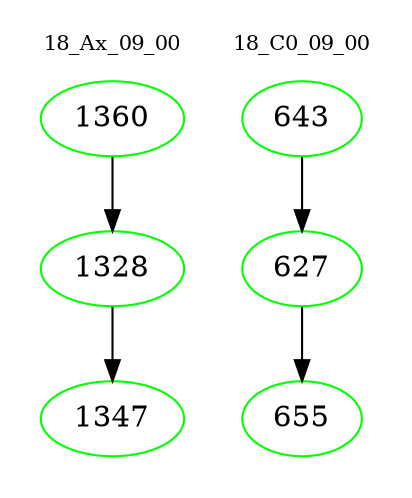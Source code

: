 digraph{
subgraph cluster_0 {
color = white
label = "18_Ax_09_00";
fontsize=10;
T0_1360 [label="1360", color="green"]
T0_1360 -> T0_1328 [color="black"]
T0_1328 [label="1328", color="green"]
T0_1328 -> T0_1347 [color="black"]
T0_1347 [label="1347", color="green"]
}
subgraph cluster_1 {
color = white
label = "18_C0_09_00";
fontsize=10;
T1_643 [label="643", color="green"]
T1_643 -> T1_627 [color="black"]
T1_627 [label="627", color="green"]
T1_627 -> T1_655 [color="black"]
T1_655 [label="655", color="green"]
}
}
